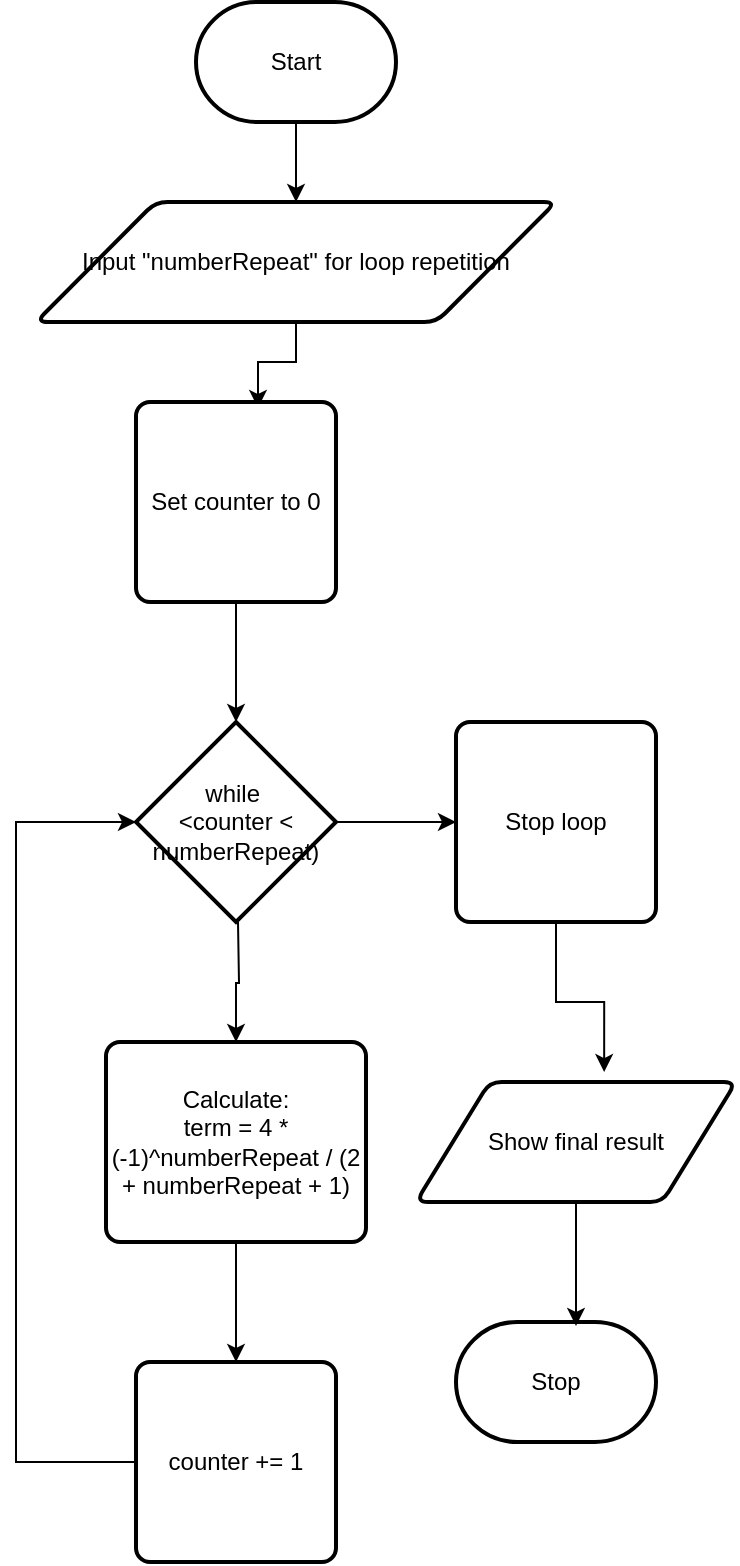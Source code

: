 <mxfile>
    <diagram id="HIP3nbAZw_EuaXWnEj3U" name="Page-1">
        <mxGraphModel dx="548" dy="601" grid="1" gridSize="10" guides="1" tooltips="1" connect="1" arrows="1" fold="1" page="1" pageScale="1" pageWidth="850" pageHeight="1100" math="0" shadow="0">
            <root>
                <mxCell id="0"/>
                <mxCell id="1" parent="0"/>
                <mxCell id="5" style="edgeStyle=orthogonalEdgeStyle;html=1;entryX=0.5;entryY=0;entryDx=0;entryDy=0;rounded=0;" edge="1" parent="1" source="2" target="4">
                    <mxGeometry relative="1" as="geometry"/>
                </mxCell>
                <mxCell id="2" value="Start" style="strokeWidth=2;html=1;shape=mxgraph.flowchart.terminator;whiteSpace=wrap;" parent="1" vertex="1">
                    <mxGeometry x="120" y="10" width="100" height="60" as="geometry"/>
                </mxCell>
                <mxCell id="3" value="Stop" style="strokeWidth=2;html=1;shape=mxgraph.flowchart.terminator;whiteSpace=wrap;" parent="1" vertex="1">
                    <mxGeometry x="250" y="670" width="100" height="60" as="geometry"/>
                </mxCell>
                <mxCell id="9" style="edgeStyle=orthogonalEdgeStyle;rounded=0;html=1;entryX=0.61;entryY=0.03;entryDx=0;entryDy=0;entryPerimeter=0;" edge="1" parent="1" source="4" target="8">
                    <mxGeometry relative="1" as="geometry"/>
                </mxCell>
                <mxCell id="4" value="Input &quot;numberRepeat&quot; for loop repetition" style="shape=parallelogram;html=1;strokeWidth=2;perimeter=parallelogramPerimeter;whiteSpace=wrap;rounded=1;arcSize=12;size=0.23;" vertex="1" parent="1">
                    <mxGeometry x="40" y="110" width="260" height="60" as="geometry"/>
                </mxCell>
                <mxCell id="12" style="edgeStyle=orthogonalEdgeStyle;rounded=0;html=1;" edge="1" parent="1" target="11">
                    <mxGeometry relative="1" as="geometry">
                        <mxPoint x="141" y="510" as="targetPoint"/>
                        <mxPoint x="141" y="470" as="sourcePoint"/>
                    </mxGeometry>
                </mxCell>
                <mxCell id="14" style="edgeStyle=orthogonalEdgeStyle;rounded=0;html=1;entryX=0;entryY=0.5;entryDx=0;entryDy=0;" edge="1" parent="1" source="7" target="13">
                    <mxGeometry relative="1" as="geometry"/>
                </mxCell>
                <mxCell id="7" value="while&amp;nbsp;&lt;br&gt;&amp;lt;counter &amp;lt; numberRepeat)" style="strokeWidth=2;html=1;shape=mxgraph.flowchart.decision;whiteSpace=wrap;" vertex="1" parent="1">
                    <mxGeometry x="90" y="370" width="100" height="100" as="geometry"/>
                </mxCell>
                <mxCell id="10" style="edgeStyle=orthogonalEdgeStyle;rounded=0;html=1;entryX=0.5;entryY=0;entryDx=0;entryDy=0;entryPerimeter=0;" edge="1" parent="1" source="8" target="7">
                    <mxGeometry relative="1" as="geometry"/>
                </mxCell>
                <mxCell id="8" value="Set counter to 0" style="rounded=1;whiteSpace=wrap;html=1;absoluteArcSize=1;arcSize=14;strokeWidth=2;" vertex="1" parent="1">
                    <mxGeometry x="90" y="210" width="100" height="100" as="geometry"/>
                </mxCell>
                <mxCell id="16" style="edgeStyle=orthogonalEdgeStyle;rounded=0;html=1;entryX=0.5;entryY=0;entryDx=0;entryDy=0;" edge="1" parent="1" source="11" target="15">
                    <mxGeometry relative="1" as="geometry"/>
                </mxCell>
                <mxCell id="11" value="Calculate:&lt;br&gt;term = 4 * (-1)^numberRepeat / (2 + numberRepeat + 1)" style="rounded=1;whiteSpace=wrap;html=1;absoluteArcSize=1;arcSize=14;strokeWidth=2;" vertex="1" parent="1">
                    <mxGeometry x="75" y="530" width="130" height="100" as="geometry"/>
                </mxCell>
                <mxCell id="19" style="edgeStyle=orthogonalEdgeStyle;rounded=0;html=1;entryX=0.588;entryY=-0.083;entryDx=0;entryDy=0;entryPerimeter=0;" edge="1" parent="1" source="13" target="18">
                    <mxGeometry relative="1" as="geometry"/>
                </mxCell>
                <mxCell id="13" value="Stop loop" style="rounded=1;whiteSpace=wrap;html=1;absoluteArcSize=1;arcSize=14;strokeWidth=2;" vertex="1" parent="1">
                    <mxGeometry x="250" y="370" width="100" height="100" as="geometry"/>
                </mxCell>
                <mxCell id="17" style="edgeStyle=orthogonalEdgeStyle;rounded=0;html=1;entryX=0;entryY=0.5;entryDx=0;entryDy=0;entryPerimeter=0;" edge="1" parent="1" source="15" target="7">
                    <mxGeometry relative="1" as="geometry">
                        <Array as="points">
                            <mxPoint x="30" y="740"/>
                            <mxPoint x="30" y="420"/>
                        </Array>
                    </mxGeometry>
                </mxCell>
                <mxCell id="15" value="counter += 1" style="rounded=1;whiteSpace=wrap;html=1;absoluteArcSize=1;arcSize=14;strokeWidth=2;" vertex="1" parent="1">
                    <mxGeometry x="90" y="690" width="100" height="100" as="geometry"/>
                </mxCell>
                <mxCell id="20" style="edgeStyle=orthogonalEdgeStyle;rounded=0;html=1;entryX=0.6;entryY=0.033;entryDx=0;entryDy=0;entryPerimeter=0;" edge="1" parent="1" source="18" target="3">
                    <mxGeometry relative="1" as="geometry"/>
                </mxCell>
                <mxCell id="18" value="Show final result" style="shape=parallelogram;html=1;strokeWidth=2;perimeter=parallelogramPerimeter;whiteSpace=wrap;rounded=1;arcSize=12;size=0.23;" vertex="1" parent="1">
                    <mxGeometry x="230" y="550" width="160" height="60" as="geometry"/>
                </mxCell>
            </root>
        </mxGraphModel>
    </diagram>
</mxfile>